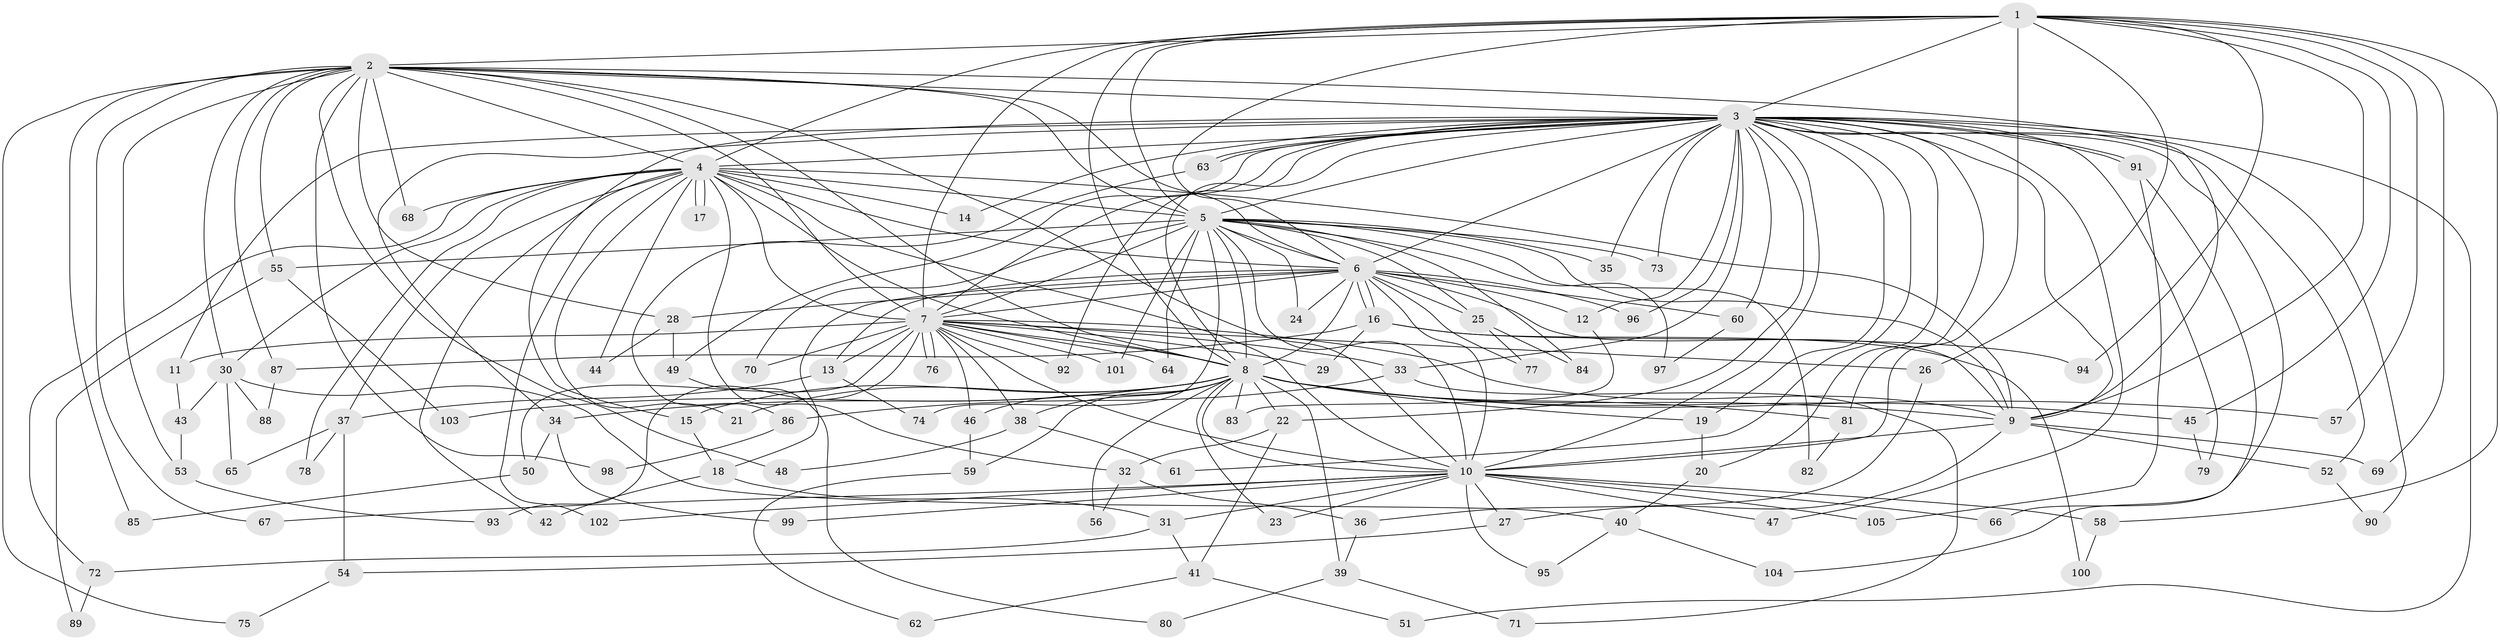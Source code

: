 // coarse degree distribution, {23: 0.012195121951219513, 19: 0.012195121951219513, 32: 0.012195121951219513, 22: 0.012195121951219513, 17: 0.012195121951219513, 21: 0.012195121951219513, 26: 0.012195121951219513, 20: 0.012195121951219513, 4: 0.14634146341463414, 3: 0.25609756097560976, 2: 0.45121951219512196, 6: 0.036585365853658534, 1: 0.012195121951219513}
// Generated by graph-tools (version 1.1) at 2025/51/02/27/25 19:51:51]
// undirected, 105 vertices, 235 edges
graph export_dot {
graph [start="1"]
  node [color=gray90,style=filled];
  1;
  2;
  3;
  4;
  5;
  6;
  7;
  8;
  9;
  10;
  11;
  12;
  13;
  14;
  15;
  16;
  17;
  18;
  19;
  20;
  21;
  22;
  23;
  24;
  25;
  26;
  27;
  28;
  29;
  30;
  31;
  32;
  33;
  34;
  35;
  36;
  37;
  38;
  39;
  40;
  41;
  42;
  43;
  44;
  45;
  46;
  47;
  48;
  49;
  50;
  51;
  52;
  53;
  54;
  55;
  56;
  57;
  58;
  59;
  60;
  61;
  62;
  63;
  64;
  65;
  66;
  67;
  68;
  69;
  70;
  71;
  72;
  73;
  74;
  75;
  76;
  77;
  78;
  79;
  80;
  81;
  82;
  83;
  84;
  85;
  86;
  87;
  88;
  89;
  90;
  91;
  92;
  93;
  94;
  95;
  96;
  97;
  98;
  99;
  100;
  101;
  102;
  103;
  104;
  105;
  1 -- 2;
  1 -- 3;
  1 -- 4;
  1 -- 5;
  1 -- 6;
  1 -- 7;
  1 -- 8;
  1 -- 9;
  1 -- 10;
  1 -- 26;
  1 -- 45;
  1 -- 57;
  1 -- 58;
  1 -- 69;
  1 -- 94;
  2 -- 3;
  2 -- 4;
  2 -- 5;
  2 -- 6;
  2 -- 7;
  2 -- 8;
  2 -- 9;
  2 -- 10;
  2 -- 28;
  2 -- 30;
  2 -- 48;
  2 -- 53;
  2 -- 55;
  2 -- 67;
  2 -- 68;
  2 -- 75;
  2 -- 85;
  2 -- 87;
  2 -- 98;
  3 -- 4;
  3 -- 5;
  3 -- 6;
  3 -- 7;
  3 -- 8;
  3 -- 9;
  3 -- 10;
  3 -- 11;
  3 -- 12;
  3 -- 14;
  3 -- 15;
  3 -- 19;
  3 -- 20;
  3 -- 22;
  3 -- 33;
  3 -- 34;
  3 -- 35;
  3 -- 47;
  3 -- 49;
  3 -- 51;
  3 -- 52;
  3 -- 60;
  3 -- 61;
  3 -- 63;
  3 -- 63;
  3 -- 66;
  3 -- 73;
  3 -- 79;
  3 -- 81;
  3 -- 90;
  3 -- 91;
  3 -- 91;
  3 -- 92;
  3 -- 96;
  4 -- 5;
  4 -- 6;
  4 -- 7;
  4 -- 8;
  4 -- 9;
  4 -- 10;
  4 -- 14;
  4 -- 17;
  4 -- 17;
  4 -- 21;
  4 -- 30;
  4 -- 32;
  4 -- 37;
  4 -- 42;
  4 -- 44;
  4 -- 68;
  4 -- 72;
  4 -- 78;
  4 -- 102;
  5 -- 6;
  5 -- 7;
  5 -- 8;
  5 -- 9;
  5 -- 10;
  5 -- 24;
  5 -- 25;
  5 -- 35;
  5 -- 55;
  5 -- 64;
  5 -- 70;
  5 -- 73;
  5 -- 74;
  5 -- 82;
  5 -- 84;
  5 -- 97;
  5 -- 101;
  6 -- 7;
  6 -- 8;
  6 -- 9;
  6 -- 10;
  6 -- 12;
  6 -- 13;
  6 -- 16;
  6 -- 16;
  6 -- 18;
  6 -- 24;
  6 -- 25;
  6 -- 28;
  6 -- 60;
  6 -- 77;
  6 -- 96;
  7 -- 8;
  7 -- 9;
  7 -- 10;
  7 -- 11;
  7 -- 13;
  7 -- 26;
  7 -- 29;
  7 -- 33;
  7 -- 38;
  7 -- 46;
  7 -- 50;
  7 -- 64;
  7 -- 70;
  7 -- 76;
  7 -- 76;
  7 -- 92;
  7 -- 93;
  7 -- 101;
  8 -- 9;
  8 -- 10;
  8 -- 15;
  8 -- 19;
  8 -- 21;
  8 -- 22;
  8 -- 23;
  8 -- 34;
  8 -- 38;
  8 -- 39;
  8 -- 45;
  8 -- 46;
  8 -- 56;
  8 -- 57;
  8 -- 59;
  8 -- 81;
  8 -- 83;
  8 -- 103;
  9 -- 10;
  9 -- 27;
  9 -- 52;
  9 -- 69;
  10 -- 23;
  10 -- 27;
  10 -- 31;
  10 -- 47;
  10 -- 58;
  10 -- 66;
  10 -- 67;
  10 -- 95;
  10 -- 99;
  10 -- 102;
  10 -- 105;
  11 -- 43;
  12 -- 83;
  13 -- 37;
  13 -- 74;
  15 -- 18;
  16 -- 29;
  16 -- 87;
  16 -- 94;
  16 -- 100;
  18 -- 31;
  18 -- 42;
  19 -- 20;
  20 -- 40;
  22 -- 32;
  22 -- 41;
  25 -- 77;
  25 -- 84;
  26 -- 36;
  27 -- 54;
  28 -- 44;
  28 -- 49;
  30 -- 40;
  30 -- 43;
  30 -- 65;
  30 -- 88;
  31 -- 41;
  31 -- 72;
  32 -- 36;
  32 -- 56;
  33 -- 71;
  33 -- 86;
  34 -- 50;
  34 -- 99;
  36 -- 39;
  37 -- 54;
  37 -- 65;
  37 -- 78;
  38 -- 48;
  38 -- 61;
  39 -- 71;
  39 -- 80;
  40 -- 95;
  40 -- 104;
  41 -- 51;
  41 -- 62;
  43 -- 53;
  45 -- 79;
  46 -- 59;
  49 -- 80;
  50 -- 85;
  52 -- 90;
  53 -- 93;
  54 -- 75;
  55 -- 89;
  55 -- 103;
  58 -- 100;
  59 -- 62;
  60 -- 97;
  63 -- 86;
  72 -- 89;
  81 -- 82;
  86 -- 98;
  87 -- 88;
  91 -- 104;
  91 -- 105;
}
